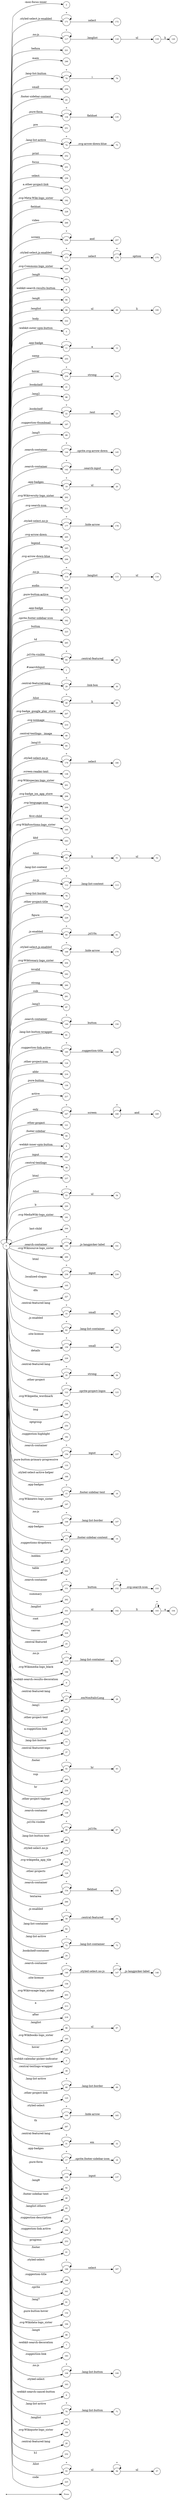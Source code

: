 digraph NFA {
  rankdir=LR;
  node [shape=circle, fontsize=10];
  __start [shape=point, label=""];
  __start -> None;
  150 [label="150"];
  2 [label="2"];
  171 [label="171"];
  65 [label="65"];
  117 [label="117"];
  221 [label="221"];
  246 [label="246"];
  99 [label="99"];
  78 [label="78"];
  259 [label="259"];
  45 [label="45"];
  115 [label="115"];
  134 [label="134"];
  36 [label="36"];
  79 [label="79"];
  251 [label="251"];
  74 [label="74"];
  252 [label="252"];
  231 [label="231"];
  258 [label="258"];
  214 [label="214"];
  137 [label="137"];
  192 [label="192"];
  228 [label="228"];
  268 [label="268"];
  256 [label="256"];
  173 [label="173"];
  190 [label="190"];
  93 [label="93"];
  8 [label="8"];
  90 [label="90"];
  143 [label="143"];
  157 [label="157"];
  98 [label="98"];
  222 [label="222"];
  57 [label="57"];
  54 [label="54"];
  5 [label="5"];
  11 [label="11"];
  255 [label="255"];
  234 [label="234"];
  21 [label="21"];
  86 [label="86"];
  22 [label="22"];
  187 [label="187"];
  14 [label="14"];
  89 [label="89"];
  144 [label="144"];
  175 [label="175"];
  186 [label="186"];
  249 [label="249"];
  142 [label="142"];
  19 [label="19"];
  103 [label="103"];
  107 [label="107"];
  135 [label="135"];
  202 [label="202"];
  211 [label="211"];
  61 [label="61"];
  177 [label="177"];
  205 [label="205"];
  245 [label="245"];
  206 [label="206"];
  0 [label="0"];
  111 [label="111"];
  114 [label="114"];
  219 [label="219"];
  131 [label="131"];
  155 [label="155"];
  10 [label="10"];
  160 [label="160"];
  162 [label="162"];
  109 [label="109"];
  223 [label="223"];
  265 [label="265"];
  64 [label="64"];
  97 [label="97"];
  1 [label="1"];
  29 [label="29"];
  48 [label="48"];
  207 [label="207"];
  210 [label="210"];
  49 [label="49"];
  40 [label="40"];
  34 [label="34"];
  85 [label="85"];
  179 [label="179"];
  52 [label="52"];
  138 [label="138"];
  201 [label="201"];
  208 [label="208"];
  209 [label="209"];
  230 [label="230"];
  195 [label="195"];
  243 [label="243"];
  50 [label="50"];
  123 [label="123"];
  83 [label="83"];
  112 [label="112"];
  67 [label="67"];
  76 [label="76"];
  128 [label="128"];
  141 [label="141"];
  229 [label="229"];
  16 [label="16"];
  60 [label="60"];
  169 [label="169"];
  204 [label="204"];
  242 [label="242"];
  260 [label="260"];
  261 [label="261"];
  119 [label="119"];
  174 [label="174"];
  180 [label="180"];
  87 [label="87"];
  149 [label="149"];
  81 [label="81"];
  185 [label="185"];
  170 [label="170"];
  124 [label="124"];
  216 [label="216"];
  130 [label="130"];
  235 [label="235"];
  217 [label="217"];
  247 [label="247"];
  121 [label="121"];
  44 [label="44"];
  4 [label="4"];
  30 [label="30"];
  241 [label="241"];
  12 [label="12"];
  145 [label="145"];
  120 [label="120"];
  38 [label="38"];
  237 [label="237"];
  53 [label="53"];
  113 [label="113"];
  220 [label="220"];
  191 [label="191"];
  244 [label="244"];
  140 [label="140"];
  51 [label="51"];
  200 [label="200"];
  238 [label="238"];
  63 [label="63"];
  105 [label="105"];
  227 [label="227"];
  172 [label="172"];
  33 [label="33"];
  62 [label="62"];
  75 [label="75"];
  159 [label="159"];
  226 [label="226"];
  35 [label="35"];
  56 [label="56"];
  122 [label="122"];
  198 [label="198"];
  240 [label="240"];
  250 [label="250"];
  59 [label="59"];
  182 [label="182"];
  156 [label="156"];
  133 [label="133"];
  168 [label="168"];
  15 [label="15"];
  197 [label="197"];
  106 [label="106"];
  13 [label="13"];
  189 [label="189"];
  100 [label="100"];
  47 [label="47"];
  264 [label="264"];
  151 [label="151"];
  262 [label="262"];
  28 [label="28"];
  101 [label="101"];
  254 [label="254"];
  224 [label="224"];
  25 [label="25"];
  148 [label="148"];
  110 [label="110"];
  196 [label="196"];
  9 [label="9"];
  27 [label="27"];
  84 [label="84"];
  127 [label="127"];
  165 [label="165"];
  118 [label="118"];
  215 [label="215"];
  77 [label="77"];
  37 [label="37"];
  42 [label="42"];
  69 [label="69"];
  263 [label="263"];
  236 [label="236"];
  43 [label="43"];
  126 [label="126"];
  139 [label="139"];
  66 [label="66"];
  178 [label="178"];
  80 [label="80"];
  176 [label="176"];
  212 [label="212"];
  129 [label="129"];
  154 [label="154"];
  266 [label="266"];
  58 [label="58"];
  82 [label="82"];
  72 [label="72"];
  102 [label="102"];
  24 [label="24"];
  146 [label="146"];
  158 [label="158"];
  203 [label="203"];
  248 [label="248"];
  73 [label="73"];
  213 [label="213"];
  218 [label="218"];
  167 [label="167"];
  96 [label="96"];
  193 [label="193"];
  233 [label="233"];
  3 [label="3"];
  39 [label="39"];
  68 [label="68"];
  153 [label="153"];
  125 [label="125"];
  164 [label="164"];
  267 [label="267"];
  31 [label="31"];
  17 [label="17"];
  136 [label="136"];
  18 [label="18"];
  104 [label="104"];
  147 [label="147"];
  32 [label="32"];
  92 [label="92"];
  46 [label="46"];
  95 [label="95"];
  116 [label="116"];
  181 [label="181"];
  184 [label="184"];
  239 [label="239"];
  253 [label="253"];
  41 [label="41"];
  166 [label="166"];
  188 [label="188"];
  161 [label="161"];
  91 [label="91"];
  132 [label="132"];
  194 [label="194"];
  88 [label="88"];
  7 [label="7"];
  183 [label="183"];
  108 [label="108"];
  163 [label="163"];
  6 [label="6"];
  20 [label="20"];
  70 [label="70"];
  94 [label="94"];
  199 [label="199"];
  257 [label="257"];
  26 [label="26"];
  232 [label="232"];
  23 [label="23"];
  55 [label="55"];
  152 [label="152"];
  225 [label="225"];
  71 [label="71"];
  { node [shape=doublecircle]; 1 2 3 4 5 6 7 8 9 10 12 14 16 18 20 21 23 24 25 26 28 30 32 34 36 37 38 39 40 41 43 44 45 46 47 49 52 54 57 59 61 63 65 67 69 71 73 75 76 77 79 80 81 82 83 84 85 86 87 88 89 90 91 92 93 94 95 97 100 104 105 107 109 111 113 116 120 121 123 124 125 126 127 128 129 130 131 132 133 135 137 138 139 141 143 145 148 150 153 155 157 158 160 161 162 163 165 167 168 170 172 175 176 178 180 181 182 183 184 186 187 188 189 190 191 192 193 194 195 196 197 198 199 200 201 202 203 204 205 206 207 208 209 210 211 212 213 214 215 216 217 218 219 220 221 222 223 224 225 226 227 228 229 230 231 232 233 235 236 237 239 240 241 242 243 244 245 246 249 250 251 252 253 254 255 257 258 259 260 261 262 263 264 265 266 267 268 }
  0 -> 0 [label="*"];
  0 -> 1 [label="#searchInput"];
  0 -> 2 [label="-moz-focus-inner"];
  0 -> 3 [label="-webkit-calendar-picker-indicator"];
  0 -> 4 [label="-webkit-inner-spin-button"];
  0 -> 5 [label="-webkit-outer-spin-button"];
  0 -> 6 [label="-webkit-search-cancel-button"];
  0 -> 7 [label="-webkit-search-decoration"];
  0 -> 8 [label="-webkit-search-results-button"];
  0 -> 9 [label="-webkit-search-results-decoration"];
  0 -> 10 [label=".app-badge"];
  0 -> 11 [label=".app-badge"];
  11 -> 11 [label="*"];
  11 -> 12 [label="a"];
  0 -> 13 [label=".app-badges"];
  13 -> 13 [label="*"];
  13 -> 14 [label=".footer-sidebar-content"];
  0 -> 15 [label=".app-badges"];
  15 -> 15 [label="*"];
  15 -> 16 [label=".footer-sidebar-text"];
  0 -> 17 [label=".app-badges"];
  17 -> 17 [label="*"];
  17 -> 18 [label=".sprite.footer-sidebar-icon"];
  0 -> 19 [label=".app-badges"];
  19 -> 19 [label="*"];
  19 -> 20 [label="ul"];
  0 -> 21 [label=".bookshelf"];
  0 -> 22 [label=".bookshelf"];
  22 -> 22 [label="*"];
  22 -> 23 [label=".text"];
  0 -> 24 [label=".bookshelf-container"];
  0 -> 25 [label=".central-featured"];
  0 -> 26 [label=".central-featured-lang"];
  0 -> 27 [label=".central-featured-lang"];
  27 -> 27 [label="*"];
  27 -> 28 [label=".emNonItalicLang"];
  0 -> 29 [label=".central-featured-lang"];
  29 -> 29 [label="*"];
  29 -> 30 [label=".link-box"];
  0 -> 31 [label=".central-featured-lang"];
  31 -> 31 [label="*"];
  31 -> 32 [label="em"];
  0 -> 33 [label=".central-featured-lang"];
  33 -> 33 [label="*"];
  33 -> 34 [label="small"];
  0 -> 35 [label=".central-featured-lang"];
  35 -> 35 [label="*"];
  35 -> 36 [label="strong"];
  0 -> 37 [label=".central-featured-logo"];
  0 -> 38 [label=".central-textlogo"];
  0 -> 39 [label=".central-textlogo-wrapper"];
  0 -> 40 [label=".central-textlogo__image"];
  0 -> 41 [label=".footer"];
  0 -> 42 [label=".footer"];
  42 -> 42 [label="*"];
  42 -> 43 [label="hr"];
  0 -> 44 [label=".footer-sidebar"];
  0 -> 45 [label=".footer-sidebar-content"];
  0 -> 46 [label=".footer-sidebar-text"];
  0 -> 47 [label=".hidden"];
  0 -> 48 [label=".hlist"];
  48 -> 48 [label="*"];
  48 -> 49 [label="li"];
  0 -> 50 [label=".hlist"];
  50 -> 50 [label="*"];
  50 -> 51 [label="li"];
  51 -> 52 [label="ul"];
  0 -> 53 [label=".hlist"];
  53 -> 53 [label="*"];
  53 -> 54 [label="ul"];
  0 -> 55 [label=".hlist"];
  55 -> 55 [label="*"];
  55 -> 56 [label="ul"];
  56 -> 56 [label="*"];
  56 -> 57 [label="ul"];
  0 -> 58 [label=".js-enabled"];
  58 -> 58 [label="*"];
  58 -> 59 [label=".central-featured"];
  0 -> 60 [label=".js-enabled"];
  60 -> 60 [label="*"];
  60 -> 61 [label=".jsl10n"];
  0 -> 62 [label=".js-enabled"];
  62 -> 62 [label="*"];
  62 -> 63 [label=".lang-list-container"];
  0 -> 64 [label=".jsl10n-visible"];
  64 -> 64 [label="*"];
  64 -> 65 [label=".central-featured"];
  0 -> 66 [label=".jsl10n-visible"];
  66 -> 66 [label="*"];
  66 -> 67 [label=".jsl10n"];
  0 -> 68 [label=".lang-list-active"];
  68 -> 68 [label="*"];
  68 -> 69 [label=".lang-list-border"];
  0 -> 70 [label=".lang-list-active"];
  70 -> 70 [label="*"];
  70 -> 71 [label=".lang-list-button"];
  0 -> 72 [label=".lang-list-active"];
  72 -> 72 [label="*"];
  72 -> 73 [label=".lang-list-container"];
  0 -> 74 [label=".lang-list-active"];
  74 -> 74 [label="*"];
  74 -> 75 [label=".svg-arrow-down-blue"];
  0 -> 76 [label=".lang-list-border"];
  0 -> 77 [label=".lang-list-button"];
  0 -> 78 [label=".lang-list-button"];
  78 -> 78 [label="*"];
  78 -> 79 [label="i"];
  0 -> 80 [label=".lang-list-button-text"];
  0 -> 81 [label=".lang-list-button-wrapper"];
  0 -> 82 [label=".lang-list-container"];
  0 -> 83 [label=".lang-list-content"];
  0 -> 84 [label=".lang1"];
  0 -> 85 [label=".lang10"];
  0 -> 86 [label=".lang2"];
  0 -> 87 [label=".lang3"];
  0 -> 88 [label=".lang4"];
  0 -> 89 [label=".lang5"];
  0 -> 90 [label=".lang6"];
  0 -> 91 [label=".lang7"];
  0 -> 92 [label=".lang8"];
  0 -> 93 [label=".lang9"];
  0 -> 94 [label=".langlist"];
  0 -> 95 [label=".langlist-others"];
  0 -> 96 [label=".langlist"];
  96 -> 97 [label="ul"];
  0 -> 98 [label=".langlist"];
  98 -> 99 [label="ul"];
  99 -> 100 [label="li"];
  0 -> 101 [label=".langlist"];
  101 -> 102 [label="ul"];
  102 -> 103 [label="li"];
  103 -> 103 [label="*"];
  103 -> 104 [label="a"];
  0 -> 105 [label=".localized-slogan"];
  0 -> 106 [label=".no-js"];
  106 -> 106 [label="*"];
  106 -> 107 [label=".lang-list-border"];
  0 -> 108 [label=".no-js"];
  108 -> 108 [label="*"];
  108 -> 109 [label=".lang-list-button"];
  0 -> 110 [label=".no-js"];
  110 -> 110 [label="*"];
  110 -> 111 [label=".lang-list-container"];
  0 -> 112 [label=".no-js"];
  112 -> 112 [label="*"];
  112 -> 113 [label=".lang-list-content"];
  0 -> 114 [label=".no-js"];
  114 -> 114 [label="*"];
  114 -> 115 [label=".langlist"];
  115 -> 116 [label="ul"];
  0 -> 117 [label=".no-js"];
  117 -> 117 [label="*"];
  117 -> 118 [label=".langlist"];
  118 -> 119 [label="ul"];
  119 -> 120 [label="li"];
  0 -> 121 [label=".other-project"];
  0 -> 122 [label=".other-project"];
  122 -> 122 [label="*"];
  122 -> 123 [label=".sprite-project-logos"];
  0 -> 124 [label=".other-project-icon"];
  0 -> 125 [label=".other-project-link"];
  0 -> 126 [label=".other-project-tagline"];
  0 -> 127 [label=".other-project-text"];
  0 -> 128 [label=".other-project-title"];
  0 -> 129 [label=".other-projects"];
  0 -> 130 [label=".pure-button"];
  0 -> 131 [label=".pure-button-active"];
  0 -> 132 [label=".pure-button-hover"];
  0 -> 133 [label=".pure-button-primary-progressive"];
  0 -> 134 [label=".pure-form"];
  134 -> 134 [label="*"];
  134 -> 135 [label="fieldset"];
  0 -> 136 [label=".pure-form"];
  136 -> 136 [label="*"];
  136 -> 137 [label="input"];
  0 -> 138 [label=".screen-reader-text"];
  0 -> 139 [label=".search-container"];
  0 -> 140 [label=".search-container"];
  140 -> 140 [label="*"];
  140 -> 141 [label=".js-langpicker-label"];
  0 -> 142 [label=".search-container"];
  142 -> 142 [label="*"];
  142 -> 143 [label=".search-input"];
  0 -> 144 [label=".search-container"];
  144 -> 144 [label="*"];
  144 -> 145 [label=".sprite.svg-arrow-down"];
  0 -> 146 [label=".search-container"];
  146 -> 146 [label="*"];
  146 -> 147 [label=".styled-select.no-js"];
  147 -> 147 [label="*"];
  147 -> 148 [label=".js-langpicker-label"];
  0 -> 149 [label=".search-container"];
  149 -> 149 [label="*"];
  149 -> 150 [label="button"];
  0 -> 151 [label=".search-container"];
  151 -> 151 [label="*"];
  151 -> 152 [label="button"];
  152 -> 152 [label="*"];
  152 -> 153 [label=".svg-search-icon"];
  0 -> 154 [label=".search-container"];
  154 -> 154 [label="*"];
  154 -> 155 [label="fieldset"];
  0 -> 156 [label=".search-container"];
  156 -> 156 [label="*"];
  156 -> 157 [label="input"];
  0 -> 158 [label=".site-license"];
  0 -> 159 [label=".site-license"];
  159 -> 159 [label="*"];
  159 -> 160 [label="small"];
  0 -> 161 [label=".sprite"];
  0 -> 162 [label=".sprite.footer-sidebar-icon"];
  0 -> 163 [label=".styled-select"];
  0 -> 164 [label=".styled-select"];
  164 -> 164 [label="*"];
  164 -> 165 [label=".hide-arrow"];
  0 -> 166 [label=".styled-select"];
  166 -> 166 [label="*"];
  166 -> 167 [label="select"];
  0 -> 168 [label=".styled-select-active-helper"];
  0 -> 169 [label=".styled-select.js-enabled"];
  169 -> 169 [label="*"];
  169 -> 170 [label=".hide-arrow"];
  0 -> 171 [label=".styled-select.js-enabled"];
  171 -> 171 [label="*"];
  171 -> 172 [label="select"];
  0 -> 173 [label=".styled-select.js-enabled"];
  173 -> 173 [label="*"];
  173 -> 174 [label="select"];
  174 -> 174 [label="*"];
  174 -> 175 [label="option"];
  0 -> 176 [label=".styled-select.no-js"];
  0 -> 177 [label=".styled-select.no-js"];
  177 -> 177 [label="*"];
  177 -> 178 [label=".hide-arrow"];
  0 -> 179 [label=".styled-select.no-js"];
  179 -> 179 [label="*"];
  179 -> 180 [label="select"];
  0 -> 181 [label=".suggestion-description"];
  0 -> 182 [label=".suggestion-highlight"];
  0 -> 183 [label=".suggestion-link"];
  0 -> 184 [label=".suggestion-link.active"];
  0 -> 185 [label=".suggestion-link.active"];
  185 -> 185 [label="*"];
  185 -> 186 [label=".suggestion-title"];
  0 -> 187 [label=".suggestion-thumbnail"];
  0 -> 188 [label=".suggestion-title"];
  0 -> 189 [label=".suggestions-dropdown"];
  0 -> 190 [label=".svg-Commons-logo_sister"];
  0 -> 191 [label=".svg-MediaWiki-logo_sister"];
  0 -> 192 [label=".svg-Meta-Wiki-logo_sister"];
  0 -> 193 [label=".svg-Wikibooks-logo_sister"];
  0 -> 194 [label=".svg-Wikidata-logo_sister"];
  0 -> 195 [label=".svg-Wikifunctions-logo_sister"];
  0 -> 196 [label=".svg-Wikimedia-logo_black"];
  0 -> 197 [label=".svg-Wikinews-logo_sister"];
  0 -> 198 [label=".svg-Wikipedia_wordmark"];
  0 -> 199 [label=".svg-Wikiquote-logo_sister"];
  0 -> 200 [label=".svg-Wikisource-logo_sister"];
  0 -> 201 [label=".svg-Wikispecies-logo_sister"];
  0 -> 202 [label=".svg-Wikiversity-logo_sister"];
  0 -> 203 [label=".svg-Wikivoyage-logo_sister"];
  0 -> 204 [label=".svg-Wiktionary-logo_sister"];
  0 -> 205 [label=".svg-arrow-down"];
  0 -> 206 [label=".svg-arrow-down-blue"];
  0 -> 207 [label=".svg-badge_google_play_store"];
  0 -> 208 [label=".svg-badge_ios_app_store"];
  0 -> 209 [label=".svg-language-icon"];
  0 -> 210 [label=".svg-noimage"];
  0 -> 211 [label=".svg-search-icon"];
  0 -> 212 [label=".svg-wikipedia_app_tile"];
  0 -> 213 [label="a"];
  0 -> 214 [label="a.other-project-link"];
  0 -> 215 [label="a.suggestion-link"];
  0 -> 216 [label="abbr"];
  0 -> 217 [label="active"];
  0 -> 218 [label="after"];
  0 -> 219 [label="audio"];
  0 -> 220 [label="b"];
  0 -> 221 [label="before"];
  0 -> 222 [label="body"];
  0 -> 223 [label="button"];
  0 -> 224 [label="canvas"];
  0 -> 225 [label="code"];
  0 -> 226 [label="details"];
  0 -> 227 [label="dfn"];
  0 -> 228 [label="fieldset"];
  0 -> 229 [label="figure"];
  0 -> 230 [label="first-child"];
  0 -> 231 [label="focus"];
  0 -> 232 [label="h1"];
  0 -> 233 [label="hover"];
  0 -> 234 [label="hover"];
  234 -> 234 [label="*"];
  234 -> 235 [label="strong"];
  0 -> 236 [label="hr"];
  0 -> 237 [label="html"];
  0 -> 238 [label="html"];
  238 -> 238 [label="*"];
  238 -> 239 [label="input"];
  0 -> 240 [label="img"];
  0 -> 241 [label="input"];
  0 -> 242 [label="invalid"];
  0 -> 243 [label="kbd"];
  0 -> 244 [label="last-child"];
  0 -> 245 [label="legend"];
  0 -> 246 [label="main"];
  0 -> 247 [label="only"];
  247 -> 247 [label="*"];
  247 -> 248 [label="screen"];
  248 -> 248 [label="*"];
  248 -> 249 [label="and"];
  0 -> 250 [label="optgroup"];
  0 -> 251 [label="pre"];
  0 -> 252 [label="print"];
  0 -> 253 [label="progress"];
  0 -> 254 [label="root"];
  0 -> 255 [label="samp"];
  0 -> 256 [label="screen"];
  256 -> 256 [label="*"];
  256 -> 257 [label="and"];
  0 -> 258 [label="select"];
  0 -> 259 [label="small"];
  0 -> 260 [label="strong"];
  0 -> 261 [label="sub"];
  0 -> 262 [label="summary"];
  0 -> 263 [label="sup"];
  0 -> 264 [label="table"];
  0 -> 265 [label="td"];
  0 -> 266 [label="textarea"];
  0 -> 267 [label="th"];
  0 -> 268 [label="video"];
}

